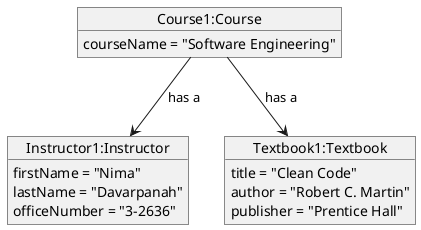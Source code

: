 @startuml

object "Instructor1:Instructor" as i1 {
    firstName = "Nima"
    lastName = "Davarpanah"
    officeNumber = "3-2636"
}

object "Textbook1:Textbook" as t1 {
    title = "Clean Code"
    author = "Robert C. Martin"
    publisher = "Prentice Hall"
}

object "Course1:Course" as c1 {
    courseName = "Software Engineering"
}

c1 --> i1 : has a
c1 --> t1 : has a

@enduml
